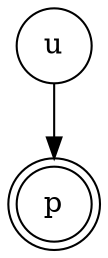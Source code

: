 digraph {   
    node [shape = doublecircle, color = black] p ;
    node [shape = circle];
    node [color= black];
    u -> p;	
}